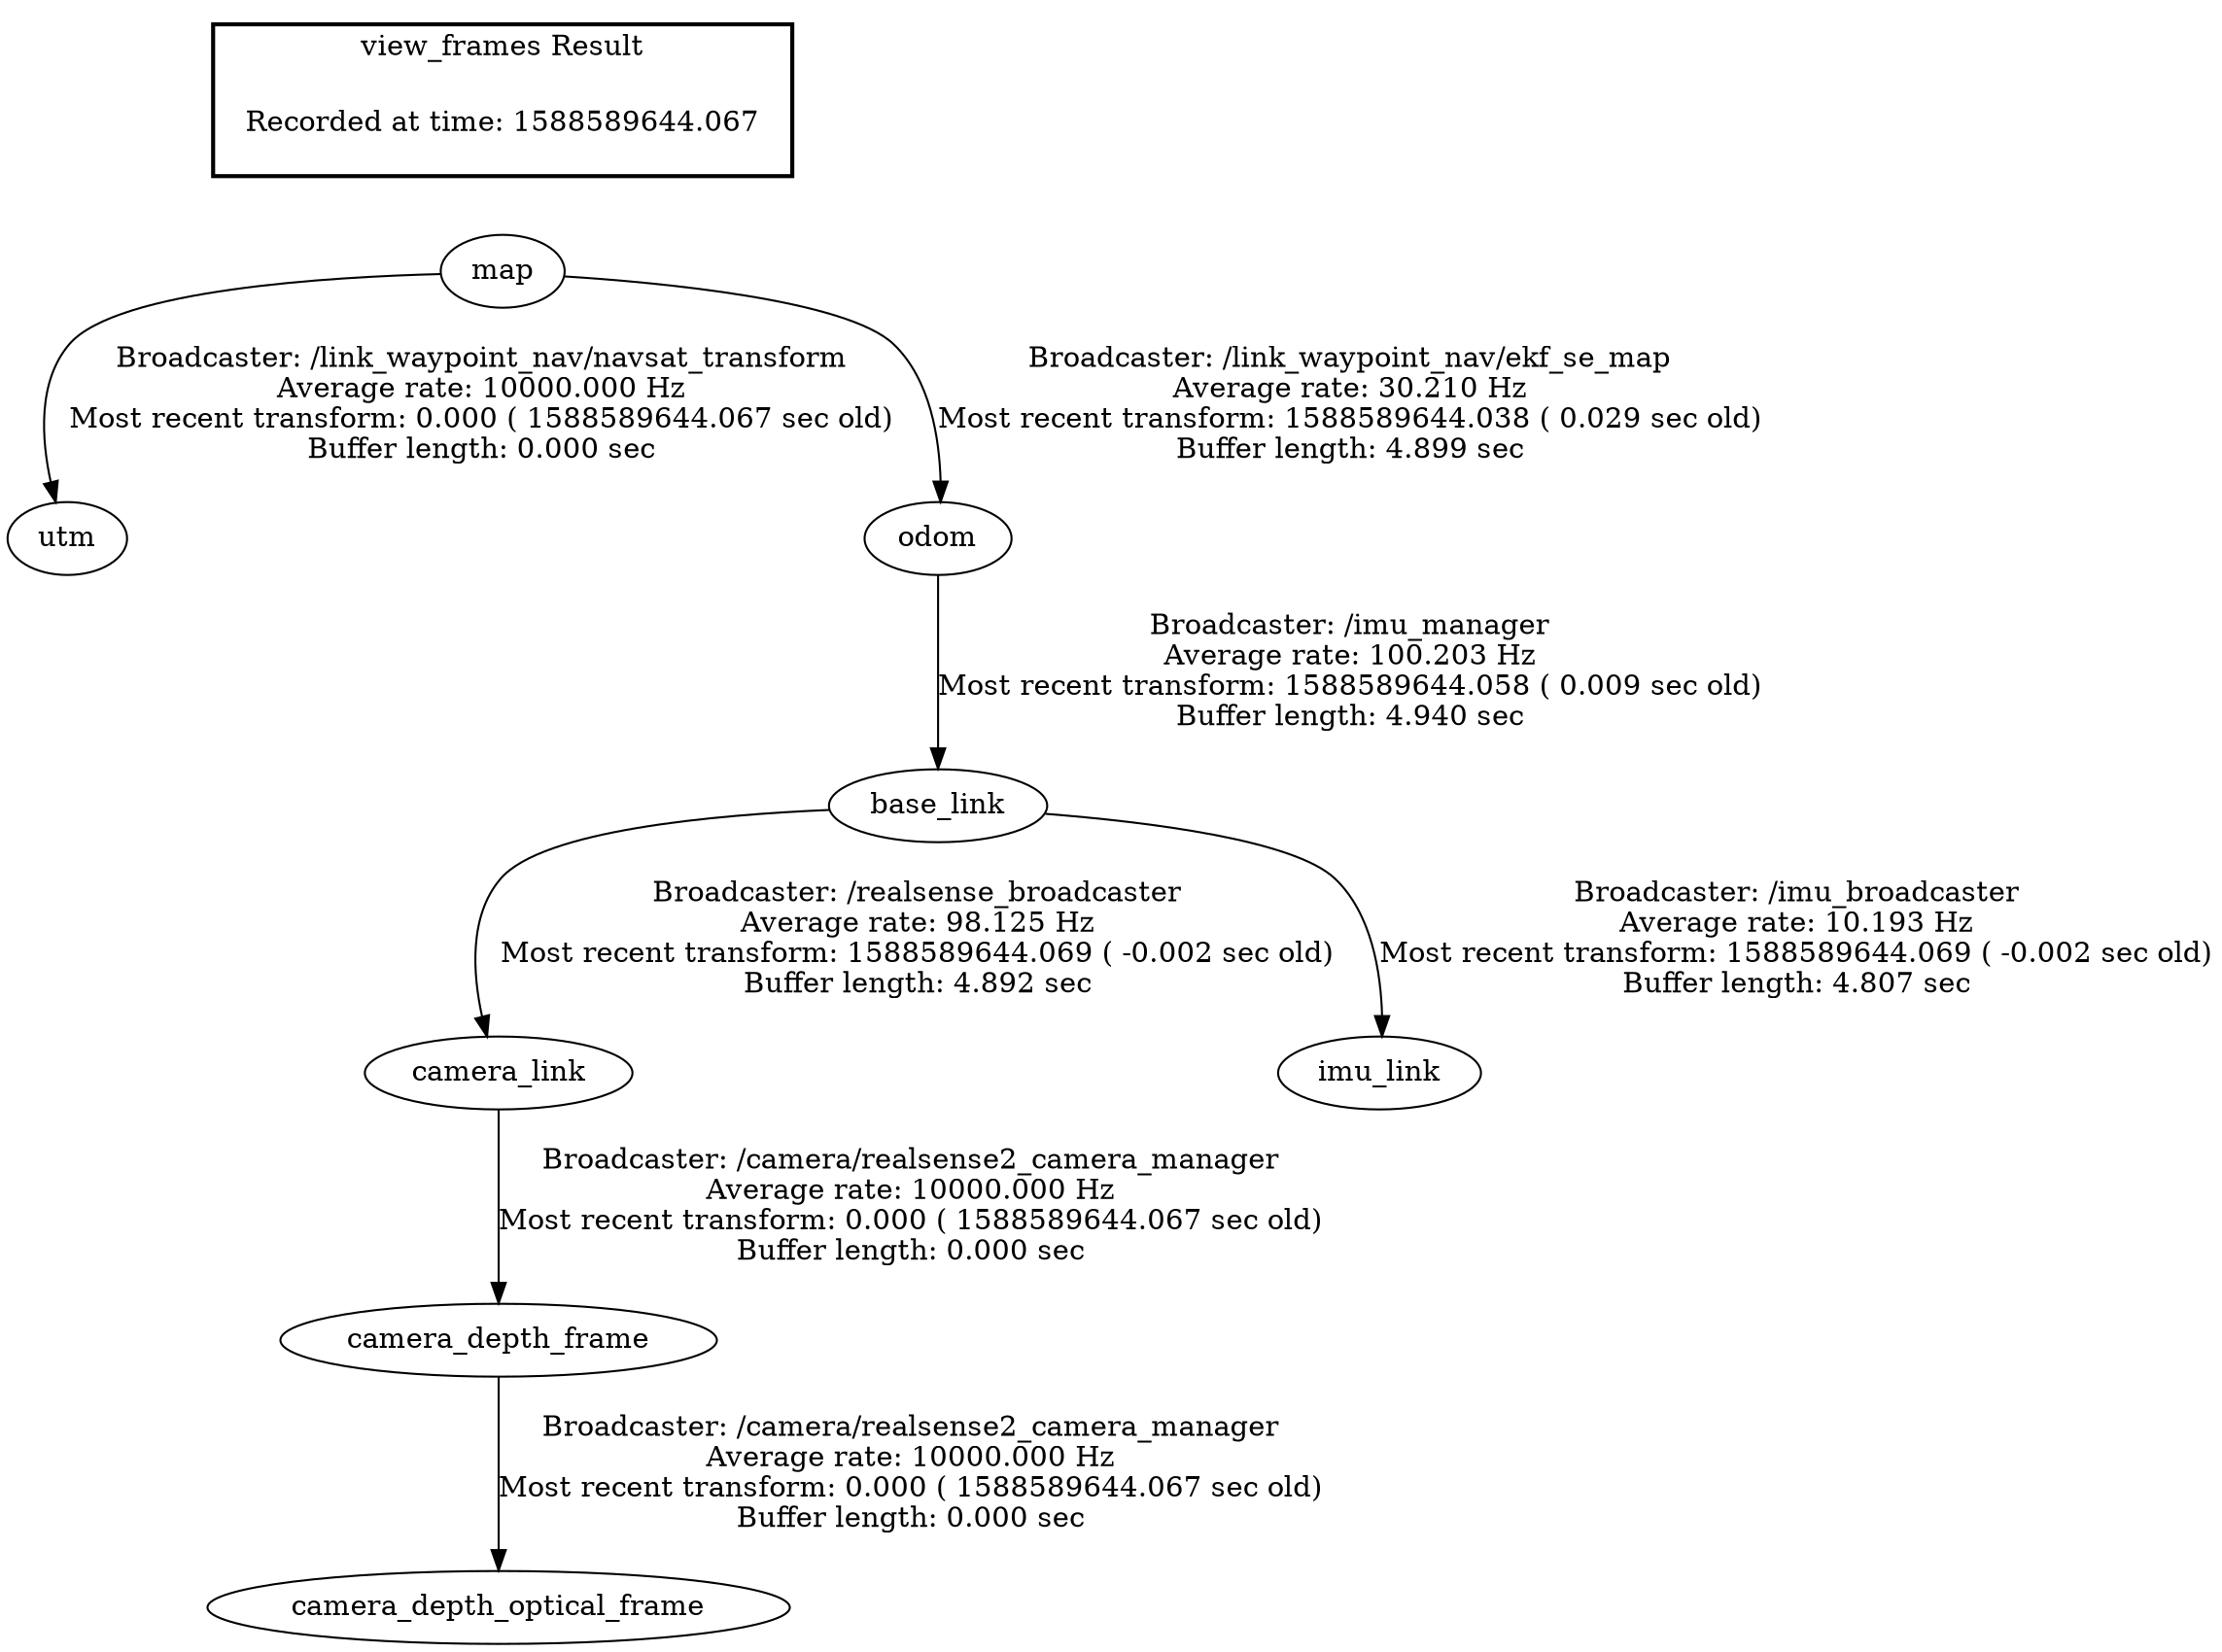 digraph G {
"map" -> "utm"[label="Broadcaster: /link_waypoint_nav/navsat_transform\nAverage rate: 10000.000 Hz\nMost recent transform: 0.000 ( 1588589644.067 sec old)\nBuffer length: 0.000 sec\n"];
"camera_link" -> "camera_depth_frame"[label="Broadcaster: /camera/realsense2_camera_manager\nAverage rate: 10000.000 Hz\nMost recent transform: 0.000 ( 1588589644.067 sec old)\nBuffer length: 0.000 sec\n"];
"base_link" -> "camera_link"[label="Broadcaster: /realsense_broadcaster\nAverage rate: 98.125 Hz\nMost recent transform: 1588589644.069 ( -0.002 sec old)\nBuffer length: 4.892 sec\n"];
"camera_depth_frame" -> "camera_depth_optical_frame"[label="Broadcaster: /camera/realsense2_camera_manager\nAverage rate: 10000.000 Hz\nMost recent transform: 0.000 ( 1588589644.067 sec old)\nBuffer length: 0.000 sec\n"];
"odom" -> "base_link"[label="Broadcaster: /imu_manager\nAverage rate: 100.203 Hz\nMost recent transform: 1588589644.058 ( 0.009 sec old)\nBuffer length: 4.940 sec\n"];
"map" -> "odom"[label="Broadcaster: /link_waypoint_nav/ekf_se_map\nAverage rate: 30.210 Hz\nMost recent transform: 1588589644.038 ( 0.029 sec old)\nBuffer length: 4.899 sec\n"];
"base_link" -> "imu_link"[label="Broadcaster: /imu_broadcaster\nAverage rate: 10.193 Hz\nMost recent transform: 1588589644.069 ( -0.002 sec old)\nBuffer length: 4.807 sec\n"];
edge [style=invis];
 subgraph cluster_legend { style=bold; color=black; label ="view_frames Result";
"Recorded at time: 1588589644.067"[ shape=plaintext ] ;
 }->"map";
}